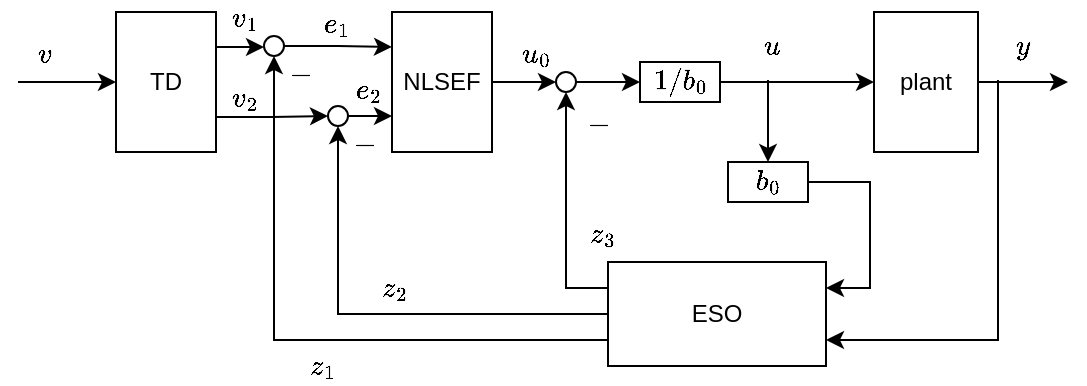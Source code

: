 <mxfile version="16.5.1" type="device"><diagram id="yDpGNnPyyaq0JlPv0NxG" name="第 1 页"><mxGraphModel dx="1747" dy="646" grid="0" gridSize="10" guides="1" tooltips="1" connect="1" arrows="1" fold="1" page="1" pageScale="1" pageWidth="827" pageHeight="1169" math="1" shadow="0"><root><mxCell id="0"/><mxCell id="1" parent="0"/><mxCell id="j2Otw-E3VuLYKd5Eelgs-3" style="edgeStyle=orthogonalEdgeStyle;rounded=0;orthogonalLoop=1;jettySize=auto;html=1;exitX=1;exitY=0.25;exitDx=0;exitDy=0;entryX=0;entryY=0.5;entryDx=0;entryDy=0;" edge="1" parent="1" source="j2Otw-E3VuLYKd5Eelgs-1" target="j2Otw-E3VuLYKd5Eelgs-2"><mxGeometry relative="1" as="geometry"/></mxCell><mxCell id="j2Otw-E3VuLYKd5Eelgs-5" style="edgeStyle=orthogonalEdgeStyle;rounded=0;orthogonalLoop=1;jettySize=auto;html=1;exitX=1;exitY=0.75;exitDx=0;exitDy=0;entryX=0;entryY=0.5;entryDx=0;entryDy=0;" edge="1" parent="1" source="j2Otw-E3VuLYKd5Eelgs-1" target="j2Otw-E3VuLYKd5Eelgs-4"><mxGeometry relative="1" as="geometry"/></mxCell><mxCell id="j2Otw-E3VuLYKd5Eelgs-1" value="TD" style="rounded=0;whiteSpace=wrap;html=1;" vertex="1" parent="1"><mxGeometry x="30" y="490" width="50" height="70" as="geometry"/></mxCell><mxCell id="j2Otw-E3VuLYKd5Eelgs-9" style="edgeStyle=orthogonalEdgeStyle;rounded=0;orthogonalLoop=1;jettySize=auto;html=1;exitX=1;exitY=0.5;exitDx=0;exitDy=0;entryX=0;entryY=0.25;entryDx=0;entryDy=0;" edge="1" parent="1" source="j2Otw-E3VuLYKd5Eelgs-2" target="j2Otw-E3VuLYKd5Eelgs-8"><mxGeometry relative="1" as="geometry"/></mxCell><mxCell id="j2Otw-E3VuLYKd5Eelgs-2" value="" style="ellipse;whiteSpace=wrap;html=1;" vertex="1" parent="1"><mxGeometry x="104" y="502" width="10" height="10" as="geometry"/></mxCell><mxCell id="j2Otw-E3VuLYKd5Eelgs-10" style="edgeStyle=orthogonalEdgeStyle;rounded=0;orthogonalLoop=1;jettySize=auto;html=1;exitX=1;exitY=0.5;exitDx=0;exitDy=0;entryX=0;entryY=0.75;entryDx=0;entryDy=0;" edge="1" parent="1" source="j2Otw-E3VuLYKd5Eelgs-4" target="j2Otw-E3VuLYKd5Eelgs-8"><mxGeometry relative="1" as="geometry"/></mxCell><mxCell id="j2Otw-E3VuLYKd5Eelgs-4" value="" style="ellipse;whiteSpace=wrap;html=1;" vertex="1" parent="1"><mxGeometry x="136" y="537" width="10" height="10" as="geometry"/></mxCell><mxCell id="j2Otw-E3VuLYKd5Eelgs-12" style="edgeStyle=orthogonalEdgeStyle;rounded=0;orthogonalLoop=1;jettySize=auto;html=1;exitX=1;exitY=0.5;exitDx=0;exitDy=0;entryX=0;entryY=0.5;entryDx=0;entryDy=0;" edge="1" parent="1" source="j2Otw-E3VuLYKd5Eelgs-8" target="j2Otw-E3VuLYKd5Eelgs-11"><mxGeometry relative="1" as="geometry"/></mxCell><mxCell id="j2Otw-E3VuLYKd5Eelgs-8" value="NLSEF" style="rounded=0;whiteSpace=wrap;html=1;" vertex="1" parent="1"><mxGeometry x="168" y="490" width="50" height="70" as="geometry"/></mxCell><mxCell id="j2Otw-E3VuLYKd5Eelgs-14" style="edgeStyle=orthogonalEdgeStyle;rounded=0;orthogonalLoop=1;jettySize=auto;html=1;exitX=1;exitY=0.5;exitDx=0;exitDy=0;entryX=0;entryY=0.5;entryDx=0;entryDy=0;" edge="1" parent="1" source="j2Otw-E3VuLYKd5Eelgs-11" target="j2Otw-E3VuLYKd5Eelgs-13"><mxGeometry relative="1" as="geometry"/></mxCell><mxCell id="j2Otw-E3VuLYKd5Eelgs-11" value="" style="ellipse;whiteSpace=wrap;html=1;" vertex="1" parent="1"><mxGeometry x="250" y="520" width="10" height="10" as="geometry"/></mxCell><mxCell id="j2Otw-E3VuLYKd5Eelgs-18" style="edgeStyle=orthogonalEdgeStyle;rounded=0;orthogonalLoop=1;jettySize=auto;html=1;exitX=1;exitY=0.5;exitDx=0;exitDy=0;entryX=0;entryY=0.5;entryDx=0;entryDy=0;points=[[NaN,NaN,0,0,0],[NaN,NaN,0,0,0],[NaN,NaN,0,0,0],[NaN,NaN,0,0,0],[NaN,NaN,0,0,0],[NaN,NaN,0,0,0],[NaN,NaN,0,0,0],[NaN,NaN,0,0,0],[NaN,NaN,0,0,0],[NaN,NaN,0,0,0],[NaN,NaN,0,0,0],[NaN,NaN,0,0,0],[NaN,NaN,0,0,0],[NaN,NaN,0,0,0],[NaN,NaN,0,0,0],[NaN,NaN,0,0,0],[0,NaN,0,NaN,0]];" edge="1" parent="1" source="j2Otw-E3VuLYKd5Eelgs-13" target="j2Otw-E3VuLYKd5Eelgs-16"><mxGeometry relative="1" as="geometry"><Array as="points"><mxPoint x="369" y="525"/><mxPoint x="369" y="525"/></Array></mxGeometry></mxCell><mxCell id="j2Otw-E3VuLYKd5Eelgs-13" value="$$1/b_0$$" style="rounded=0;whiteSpace=wrap;html=1;" vertex="1" parent="1"><mxGeometry x="292" y="515" width="40" height="20" as="geometry"/></mxCell><mxCell id="j2Otw-E3VuLYKd5Eelgs-28" style="edgeStyle=orthogonalEdgeStyle;rounded=0;orthogonalLoop=1;jettySize=auto;html=1;exitX=1;exitY=0.5;exitDx=0;exitDy=0;entryX=1;entryY=0.25;entryDx=0;entryDy=0;" edge="1" parent="1" source="j2Otw-E3VuLYKd5Eelgs-15" target="j2Otw-E3VuLYKd5Eelgs-22"><mxGeometry relative="1" as="geometry"><Array as="points"><mxPoint x="407" y="575"/><mxPoint x="407" y="628"/></Array></mxGeometry></mxCell><mxCell id="j2Otw-E3VuLYKd5Eelgs-15" value="$$b_0$$" style="rounded=0;whiteSpace=wrap;html=1;" vertex="1" parent="1"><mxGeometry x="336" y="565" width="40" height="20" as="geometry"/></mxCell><mxCell id="j2Otw-E3VuLYKd5Eelgs-16" value="plant" style="rounded=0;whiteSpace=wrap;html=1;" vertex="1" parent="1"><mxGeometry x="409" y="490" width="52" height="70" as="geometry"/></mxCell><mxCell id="j2Otw-E3VuLYKd5Eelgs-21" value="" style="endArrow=classic;html=1;rounded=0;entryX=0.5;entryY=0;entryDx=0;entryDy=0;" edge="1" parent="1" target="j2Otw-E3VuLYKd5Eelgs-15"><mxGeometry width="50" height="50" relative="1" as="geometry"><mxPoint x="356" y="524" as="sourcePoint"/><mxPoint x="392" y="406" as="targetPoint"/></mxGeometry></mxCell><mxCell id="j2Otw-E3VuLYKd5Eelgs-25" style="edgeStyle=orthogonalEdgeStyle;rounded=0;orthogonalLoop=1;jettySize=auto;html=1;exitX=0;exitY=0.25;exitDx=0;exitDy=0;entryX=0.5;entryY=1;entryDx=0;entryDy=0;" edge="1" parent="1" source="j2Otw-E3VuLYKd5Eelgs-22" target="j2Otw-E3VuLYKd5Eelgs-11"><mxGeometry relative="1" as="geometry"/></mxCell><mxCell id="j2Otw-E3VuLYKd5Eelgs-26" style="edgeStyle=orthogonalEdgeStyle;rounded=0;orthogonalLoop=1;jettySize=auto;html=1;exitX=0;exitY=0.5;exitDx=0;exitDy=0;entryX=0.5;entryY=1;entryDx=0;entryDy=0;" edge="1" parent="1" source="j2Otw-E3VuLYKd5Eelgs-22" target="j2Otw-E3VuLYKd5Eelgs-4"><mxGeometry relative="1" as="geometry"/></mxCell><mxCell id="j2Otw-E3VuLYKd5Eelgs-27" style="edgeStyle=orthogonalEdgeStyle;rounded=0;orthogonalLoop=1;jettySize=auto;html=1;exitX=0;exitY=0.75;exitDx=0;exitDy=0;entryX=0.5;entryY=1;entryDx=0;entryDy=0;" edge="1" parent="1" source="j2Otw-E3VuLYKd5Eelgs-22" target="j2Otw-E3VuLYKd5Eelgs-2"><mxGeometry relative="1" as="geometry"/></mxCell><mxCell id="j2Otw-E3VuLYKd5Eelgs-22" value="ESO" style="rounded=0;whiteSpace=wrap;html=1;" vertex="1" parent="1"><mxGeometry x="276" y="615" width="109" height="52" as="geometry"/></mxCell><mxCell id="j2Otw-E3VuLYKd5Eelgs-24" value="" style="endArrow=classic;html=1;rounded=0;exitX=1;exitY=0.5;exitDx=0;exitDy=0;" edge="1" parent="1" source="j2Otw-E3VuLYKd5Eelgs-16"><mxGeometry width="50" height="50" relative="1" as="geometry"><mxPoint x="455" y="546" as="sourcePoint"/><mxPoint x="506" y="525" as="targetPoint"/></mxGeometry></mxCell><mxCell id="j2Otw-E3VuLYKd5Eelgs-29" value="" style="endArrow=classic;html=1;rounded=0;entryX=1;entryY=0.75;entryDx=0;entryDy=0;" edge="1" parent="1" target="j2Otw-E3VuLYKd5Eelgs-22"><mxGeometry width="50" height="50" relative="1" as="geometry"><mxPoint x="471" y="524" as="sourcePoint"/><mxPoint x="288" y="469" as="targetPoint"/><Array as="points"><mxPoint x="471" y="654"/></Array></mxGeometry></mxCell><mxCell id="j2Otw-E3VuLYKd5Eelgs-30" value="$$y$$" style="text;html=1;align=center;verticalAlign=middle;resizable=0;points=[];autosize=1;strokeColor=none;fillColor=none;" vertex="1" parent="1"><mxGeometry x="461" y="498" width="43" height="18" as="geometry"/></mxCell><mxCell id="j2Otw-E3VuLYKd5Eelgs-31" value="$$u$$" style="text;html=1;align=center;verticalAlign=middle;resizable=0;points=[];autosize=1;strokeColor=none;fillColor=none;" vertex="1" parent="1"><mxGeometry x="336" y="498" width="43" height="18" as="geometry"/></mxCell><mxCell id="j2Otw-E3VuLYKd5Eelgs-32" value="$$u_0$$" style="text;html=1;align=center;verticalAlign=middle;resizable=0;points=[];autosize=1;strokeColor=none;fillColor=none;" vertex="1" parent="1"><mxGeometry x="211" y="502" width="57" height="18" as="geometry"/></mxCell><mxCell id="j2Otw-E3VuLYKd5Eelgs-33" value="$$-$$" style="text;html=1;align=center;verticalAlign=middle;resizable=0;points=[];autosize=1;strokeColor=none;fillColor=none;" vertex="1" parent="1"><mxGeometry x="250" y="537" width="41" height="18" as="geometry"/></mxCell><mxCell id="j2Otw-E3VuLYKd5Eelgs-34" value="$$-$$" style="text;html=1;align=center;verticalAlign=middle;resizable=0;points=[];autosize=1;strokeColor=none;fillColor=none;" vertex="1" parent="1"><mxGeometry x="133" y="547" width="41" height="18" as="geometry"/></mxCell><mxCell id="j2Otw-E3VuLYKd5Eelgs-35" value="$$-$$" style="text;html=1;align=center;verticalAlign=middle;resizable=0;points=[];autosize=1;strokeColor=none;fillColor=none;" vertex="1" parent="1"><mxGeometry x="101" y="512" width="41" height="18" as="geometry"/></mxCell><mxCell id="j2Otw-E3VuLYKd5Eelgs-36" value="" style="endArrow=classic;html=1;rounded=0;entryX=0;entryY=0.5;entryDx=0;entryDy=0;" edge="1" parent="1" target="j2Otw-E3VuLYKd5Eelgs-1"><mxGeometry width="50" height="50" relative="1" as="geometry"><mxPoint x="-19" y="525" as="sourcePoint"/><mxPoint x="14" y="515" as="targetPoint"/></mxGeometry></mxCell><mxCell id="j2Otw-E3VuLYKd5Eelgs-37" value="$$v$$" style="text;html=1;align=center;verticalAlign=middle;resizable=0;points=[];autosize=1;strokeColor=none;fillColor=none;" vertex="1" parent="1"><mxGeometry x="-28" y="502" width="43" height="18" as="geometry"/></mxCell><mxCell id="j2Otw-E3VuLYKd5Eelgs-38" value="$$v_1$$" style="text;html=1;align=center;verticalAlign=middle;resizable=0;points=[];autosize=1;strokeColor=none;fillColor=none;" vertex="1" parent="1"><mxGeometry x="66" y="484" width="56" height="18" as="geometry"/></mxCell><mxCell id="j2Otw-E3VuLYKd5Eelgs-39" value="$$v_2$$" style="text;html=1;align=center;verticalAlign=middle;resizable=0;points=[];autosize=1;strokeColor=none;fillColor=none;" vertex="1" parent="1"><mxGeometry x="66" y="524" width="56" height="18" as="geometry"/></mxCell><mxCell id="j2Otw-E3VuLYKd5Eelgs-40" value="$$e_1$$" style="text;html=1;align=center;verticalAlign=middle;resizable=0;points=[];autosize=1;strokeColor=none;fillColor=none;" vertex="1" parent="1"><mxGeometry x="111" y="487" width="57" height="18" as="geometry"/></mxCell><mxCell id="j2Otw-E3VuLYKd5Eelgs-41" value="$$e_2$$" style="text;html=1;align=center;verticalAlign=middle;resizable=0;points=[];autosize=1;strokeColor=none;fillColor=none;" vertex="1" parent="1"><mxGeometry x="127" y="520" width="57" height="18" as="geometry"/></mxCell><mxCell id="j2Otw-E3VuLYKd5Eelgs-42" value="$$z_1$$" style="text;html=1;align=center;verticalAlign=middle;resizable=0;points=[];autosize=1;strokeColor=none;fillColor=none;" vertex="1" parent="1"><mxGeometry x="105" y="658" width="56" height="18" as="geometry"/></mxCell><mxCell id="j2Otw-E3VuLYKd5Eelgs-43" value="$$z_2$$" style="text;html=1;align=center;verticalAlign=middle;resizable=0;points=[];autosize=1;strokeColor=none;fillColor=none;" vertex="1" parent="1"><mxGeometry x="141" y="619" width="56" height="18" as="geometry"/></mxCell><mxCell id="j2Otw-E3VuLYKd5Eelgs-44" value="$$z_3$$" style="text;html=1;align=center;verticalAlign=middle;resizable=0;points=[];autosize=1;strokeColor=none;fillColor=none;" vertex="1" parent="1"><mxGeometry x="245" y="592" width="56" height="18" as="geometry"/></mxCell></root></mxGraphModel></diagram></mxfile>